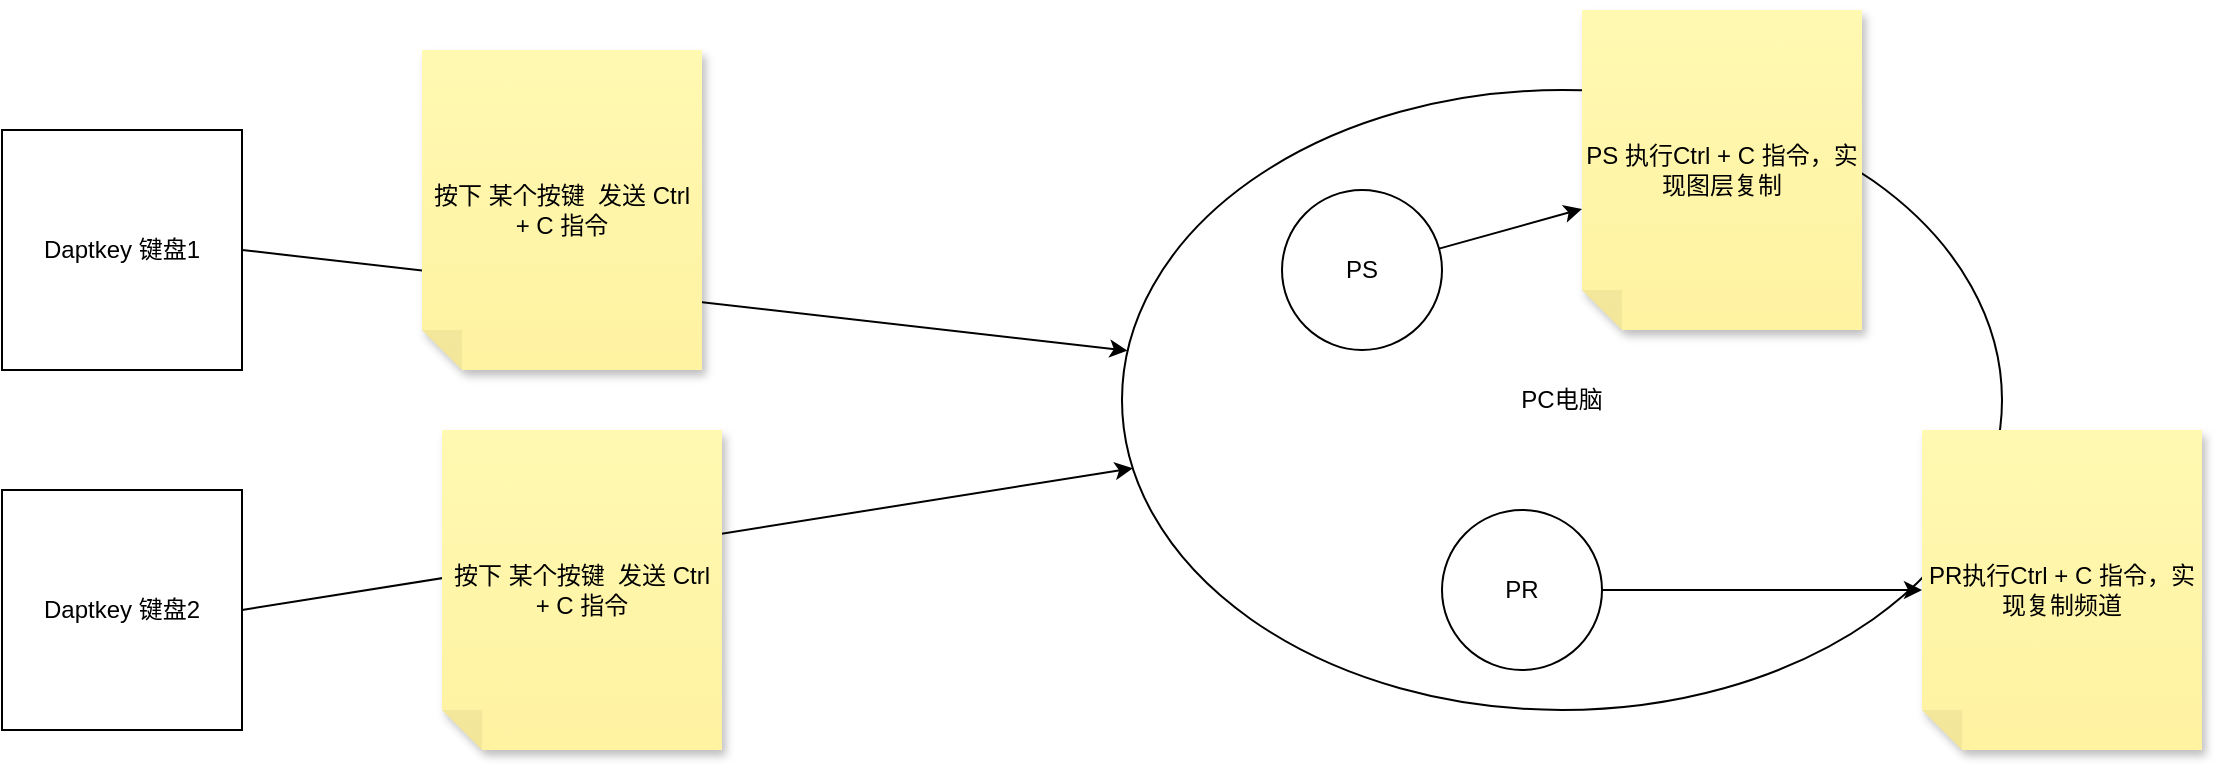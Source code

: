 <mxfile>
    <diagram id="x1x0SIWqo-EwahkTAX2o" name="第 1 页">
        <mxGraphModel dx="922" dy="635" grid="1" gridSize="10" guides="1" tooltips="1" connect="1" arrows="1" fold="1" page="1" pageScale="1" pageWidth="827" pageHeight="1169" math="0" shadow="0">
            <root>
                <mxCell id="0"/>
                <mxCell id="1" parent="0"/>
                <mxCell id="7" style="edgeStyle=none;html=1;exitX=1;exitY=0.5;exitDx=0;exitDy=0;" edge="1" parent="1" source="2" target="5">
                    <mxGeometry relative="1" as="geometry"/>
                </mxCell>
                <mxCell id="2" value="Daptkey 键盘1" style="whiteSpace=wrap;html=1;aspect=fixed;" vertex="1" parent="1">
                    <mxGeometry x="60" y="80" width="120" height="120" as="geometry"/>
                </mxCell>
                <mxCell id="8" style="edgeStyle=none;html=1;exitX=1;exitY=0.5;exitDx=0;exitDy=0;" edge="1" parent="1" source="3" target="5">
                    <mxGeometry relative="1" as="geometry"/>
                </mxCell>
                <mxCell id="3" value="Daptkey 键盘2" style="whiteSpace=wrap;html=1;aspect=fixed;" vertex="1" parent="1">
                    <mxGeometry x="60" y="260" width="120" height="120" as="geometry"/>
                </mxCell>
                <mxCell id="5" value="PC电脑" style="ellipse;whiteSpace=wrap;html=1;" vertex="1" parent="1">
                    <mxGeometry x="620" y="60" width="440" height="310" as="geometry"/>
                </mxCell>
                <mxCell id="9" value="按下 某个按键&amp;nbsp; 发送 Ctrl + C 指令" style="shape=note;whiteSpace=wrap;html=1;backgroundOutline=1;fontColor=#000000;darkOpacity=0.05;fillColor=#FFF9B2;strokeColor=none;fillStyle=solid;direction=west;gradientDirection=north;gradientColor=#FFF2A1;shadow=1;size=20;pointerEvents=1;" vertex="1" parent="1">
                    <mxGeometry x="270" y="40" width="140" height="160" as="geometry"/>
                </mxCell>
                <mxCell id="10" value="按下 某个按键&amp;nbsp; 发送 Ctrl + C 指令" style="shape=note;whiteSpace=wrap;html=1;backgroundOutline=1;fontColor=#000000;darkOpacity=0.05;fillColor=#FFF9B2;strokeColor=none;fillStyle=solid;direction=west;gradientDirection=north;gradientColor=#FFF2A1;shadow=1;size=20;pointerEvents=1;" vertex="1" parent="1">
                    <mxGeometry x="280" y="230" width="140" height="160" as="geometry"/>
                </mxCell>
                <mxCell id="14" style="edgeStyle=none;html=1;" edge="1" parent="1" source="11" target="13">
                    <mxGeometry relative="1" as="geometry"/>
                </mxCell>
                <mxCell id="11" value="PS" style="ellipse;whiteSpace=wrap;html=1;aspect=fixed;" vertex="1" parent="1">
                    <mxGeometry x="700" y="110" width="80" height="80" as="geometry"/>
                </mxCell>
                <mxCell id="16" style="edgeStyle=none;html=1;" edge="1" parent="1" source="12" target="15">
                    <mxGeometry relative="1" as="geometry"/>
                </mxCell>
                <mxCell id="12" value="PR" style="ellipse;whiteSpace=wrap;html=1;aspect=fixed;" vertex="1" parent="1">
                    <mxGeometry x="780" y="270" width="80" height="80" as="geometry"/>
                </mxCell>
                <mxCell id="13" value="PS 执行Ctrl + C 指令，实现图层复制" style="shape=note;whiteSpace=wrap;html=1;backgroundOutline=1;fontColor=#000000;darkOpacity=0.05;fillColor=#FFF9B2;strokeColor=none;fillStyle=solid;direction=west;gradientDirection=north;gradientColor=#FFF2A1;shadow=1;size=20;pointerEvents=1;" vertex="1" parent="1">
                    <mxGeometry x="850" y="20" width="140" height="160" as="geometry"/>
                </mxCell>
                <mxCell id="15" value="PR执行Ctrl + C 指令，实现复制频道" style="shape=note;whiteSpace=wrap;html=1;backgroundOutline=1;fontColor=#000000;darkOpacity=0.05;fillColor=#FFF9B2;strokeColor=none;fillStyle=solid;direction=west;gradientDirection=north;gradientColor=#FFF2A1;shadow=1;size=20;pointerEvents=1;" vertex="1" parent="1">
                    <mxGeometry x="1020" y="230" width="140" height="160" as="geometry"/>
                </mxCell>
            </root>
        </mxGraphModel>
    </diagram>
</mxfile>